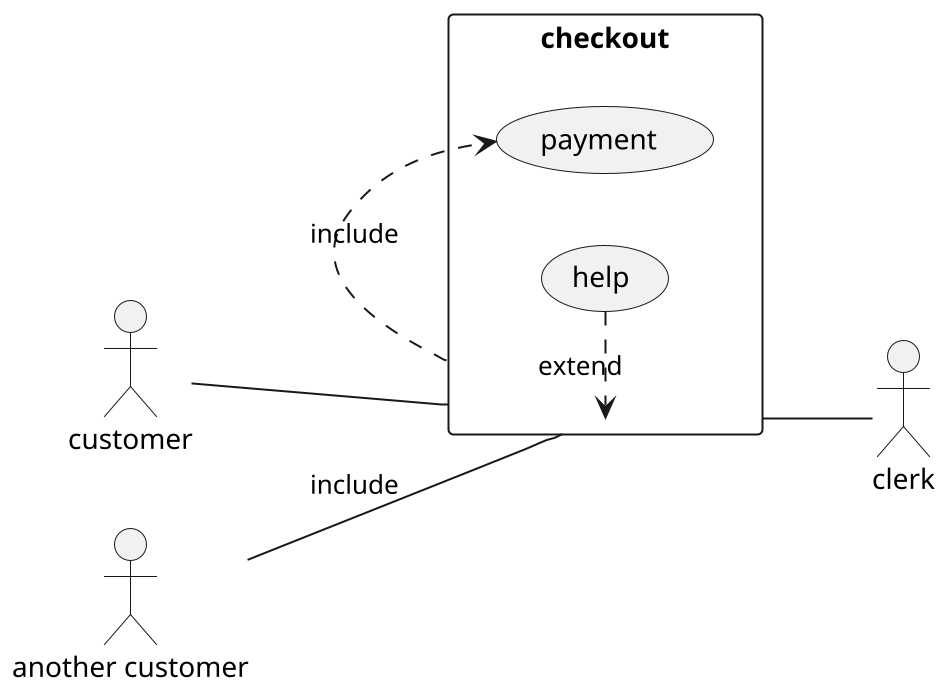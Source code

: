 @startuml
scale 2
left to right direction
skinparam PackageStyle rect
actor customer
actor "another customer" as au
actor clerk
rectangle checkout {
    customer -- (checkout)
    au -- (checkout): include
    (checkout).> (payment):include
    (help).> (checkout): extend
    (checkout) -- clerk
}
@enduml
